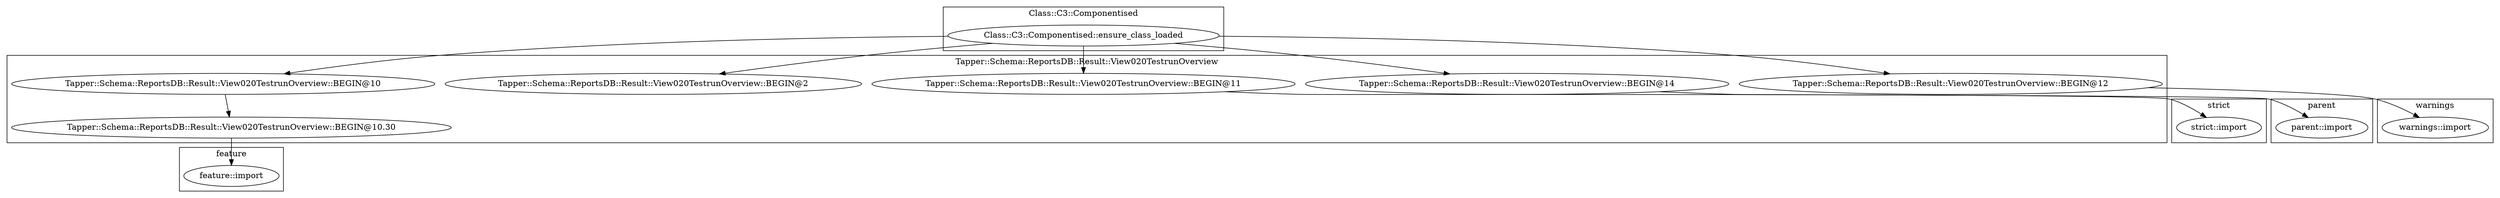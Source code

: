 digraph {
graph [overlap=false]
subgraph cluster_feature {
	label="feature";
	"feature::import";
}
subgraph cluster_parent {
	label="parent";
	"parent::import";
}
subgraph cluster_Class_C3_Componentised {
	label="Class::C3::Componentised";
	"Class::C3::Componentised::ensure_class_loaded";
}
subgraph cluster_warnings {
	label="warnings";
	"warnings::import";
}
subgraph cluster_Tapper_Schema_ReportsDB_Result_View020TestrunOverview {
	label="Tapper::Schema::ReportsDB::Result::View020TestrunOverview";
	"Tapper::Schema::ReportsDB::Result::View020TestrunOverview::BEGIN@11";
	"Tapper::Schema::ReportsDB::Result::View020TestrunOverview::BEGIN@14";
	"Tapper::Schema::ReportsDB::Result::View020TestrunOverview::BEGIN@12";
	"Tapper::Schema::ReportsDB::Result::View020TestrunOverview::BEGIN@2";
	"Tapper::Schema::ReportsDB::Result::View020TestrunOverview::BEGIN@10";
	"Tapper::Schema::ReportsDB::Result::View020TestrunOverview::BEGIN@10.30";
}
subgraph cluster_strict {
	label="strict";
	"strict::import";
}
"Class::C3::Componentised::ensure_class_loaded" -> "Tapper::Schema::ReportsDB::Result::View020TestrunOverview::BEGIN@14";
"Class::C3::Componentised::ensure_class_loaded" -> "Tapper::Schema::ReportsDB::Result::View020TestrunOverview::BEGIN@10";
"Tapper::Schema::ReportsDB::Result::View020TestrunOverview::BEGIN@12" -> "warnings::import";
"Class::C3::Componentised::ensure_class_loaded" -> "Tapper::Schema::ReportsDB::Result::View020TestrunOverview::BEGIN@2";
"Tapper::Schema::ReportsDB::Result::View020TestrunOverview::BEGIN@11" -> "strict::import";
"Tapper::Schema::ReportsDB::Result::View020TestrunOverview::BEGIN@14" -> "parent::import";
"Class::C3::Componentised::ensure_class_loaded" -> "Tapper::Schema::ReportsDB::Result::View020TestrunOverview::BEGIN@11";
"Tapper::Schema::ReportsDB::Result::View020TestrunOverview::BEGIN@10" -> "Tapper::Schema::ReportsDB::Result::View020TestrunOverview::BEGIN@10.30";
"Class::C3::Componentised::ensure_class_loaded" -> "Tapper::Schema::ReportsDB::Result::View020TestrunOverview::BEGIN@12";
"Tapper::Schema::ReportsDB::Result::View020TestrunOverview::BEGIN@10.30" -> "feature::import";
}

